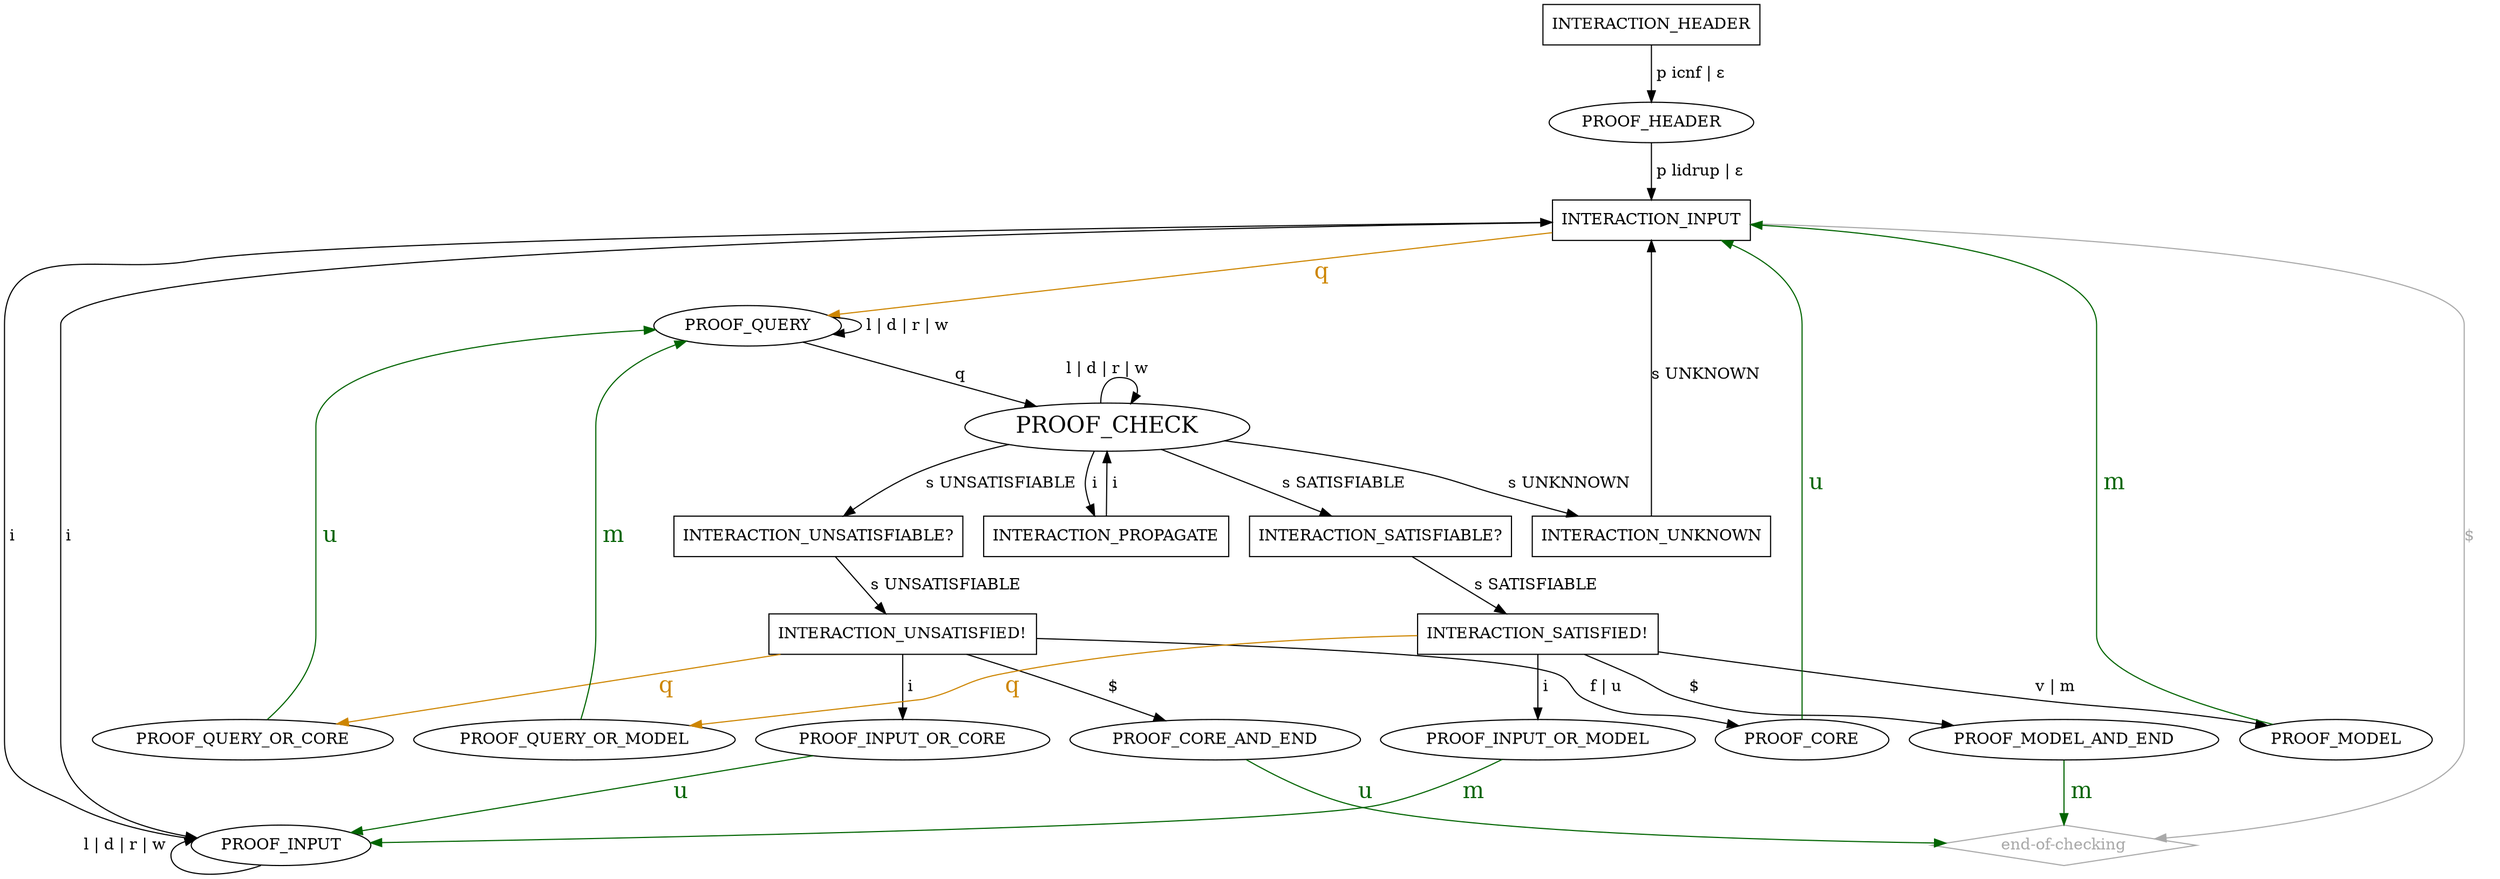 digraph "lidrup-check" {

  INTERACTION_HEADER [shape=box];
  INTERACTION_HEADER -> PROOF_HEADER [label=" p icnf | ε "];
  PROOF_HEADER -> INTERACTION_INPUT [label=" p lidrup | ε "];

  "end-of-checking" [shape=diamond,color=darkgray,fontcolor=darkgray];
  "end-of-checking" -> INTERACTION_INPUT [label="$    ",dir=back,color=darkgray,fontcolor=darkgray];

  INTERACTION_INPUT [shape=box];
  INTERACTION_INPUT -> PROOF_INPUT [label=" i "];
  INTERACTION_INPUT -> PROOF_QUERY [label=" q ",color=orange3,fontsize=20,fontcolor=orange3];

  PROOF_INPUT -> INTERACTION_INPUT [label=" i "];
  PROOF_INPUT:sw -> PROOF_INPUT [label=" l | d | r | w "];

  PROOF_QUERY -> PROOF_CHECK [label=" q "];
  PROOF_QUERY -> PROOF_QUERY [label=" l | d | r | w "];

  PROOF_CHECK [fontsize=20];
  PROOF_CHECK:ne -> PROOF_CHECK:_ [label=" l | d | r | w ",dir=back];
  PROOF_CHECK -> INTERACTION_PROPAGATE [label=" i "];
  PROOF_CHECK -> INTERACTION_SATISFIABLE [label=" s SATISFIABLE "];
  PROOF_CHECK -> INTERACTION_UNSATISFIABLE [label=" s UNSATISFIABLE "];
  PROOF_CHECK -> INTERACTION_UNKNOWN [label=" s UNKNNOWN "];

  INTERACTION_PROPAGATE [shape=box];
  INTERACTION_PROPAGATE -> PROOF_CHECK [label=" i "];

  INTERACTION_UNSATISFIABLE [shape="box",label="INTERACTION_UNSATISFIABLE?"];
  INTERACTION_UNSATISFIABLE -> INTERACTION_UNSATISFIED [label=" s UNSATISFIABLE "];

  INTERACTION_SATISFIABLE [shape="box",label="INTERACTION_SATISFIABLE?"];
  INTERACTION_SATISFIABLE -> INTERACTION_SATISFIED [label=" s SATISFIABLE "];

  PROOF_QUERY_OR_MODEL -> PROOF_QUERY [label=" m ",color=darkgreen,fontcolor=darkgreen,fontsize=20];

  INTERACTION_SATISFIED [shape=box,label="INTERACTION_SATISFIED!"];
  INTERACTION_SATISFIED -> PROOF_MODEL [label=" v | m "];
  INTERACTION_SATISFIED -> PROOF_INPUT_OR_MODEL [label=" i "];
  INTERACTION_SATISFIED -> PROOF_QUERY_OR_MODEL [label=" q ", color=orange3,fontsize=20,fontcolor=orange3];
  INTERACTION_SATISFIED -> PROOF_MODEL_AND_END [label=" $ "];

  INTERACTION_UNSATISFIED [shape=box,label="INTERACTION_UNSATISFIED!"];
  INTERACTION_UNSATISFIED -> PROOF_CORE [label=" f | u "];
  INTERACTION_UNSATISFIED -> PROOF_INPUT_OR_CORE [label=" i "];
  INTERACTION_UNSATISFIED -> PROOF_QUERY_OR_CORE [label=" q ",color=orange3,fontsize=20,fontcolor=orange3];
  INTERACTION_UNSATISFIED -> PROOF_CORE_AND_END [label=" $ "];

  INTERACTION_UNKNOWN [shape=box];
  INTERACTION_UNKNOWN -> INTERACTION_INPUT [label="s UNKNOWN"];

  PROOF_MODEL_AND_END -> "end-of-checking" [label=" m ",color=darkgreen,fontsize=20,fontcolor=darkgreen];
  PROOF_CORE_AND_END -> "end-of-checking" [label=" u ",color=darkgreen,fontsize=20,fontcolor=darkgreen];

  PROOF_MODEL -> INTERACTION_INPUT [label=" m ",color=darkgreen,fontsize=20,fontcolor=darkgreen];
  PROOF_CORE -> INTERACTION_INPUT [label=" u ",color=darkgreen,fontsize=20,fontcolor=darkgreen];

  PROOF_INPUT_OR_MODEL -> PROOF_INPUT [label=" m ", color=darkgreen,fontcolor=darkgreen,fontsize=20];

  PROOF_QUERY_OR_CORE -> PROOF_QUERY [label=" u ",color=darkgreen,fontcolor=darkgreen,fontsize=20];

  PROOF_INPUT_OR_CORE -> PROOF_INPUT [label=" u ",color=darkgreen,fontcolor=darkgreen,fontsize=20];
}
